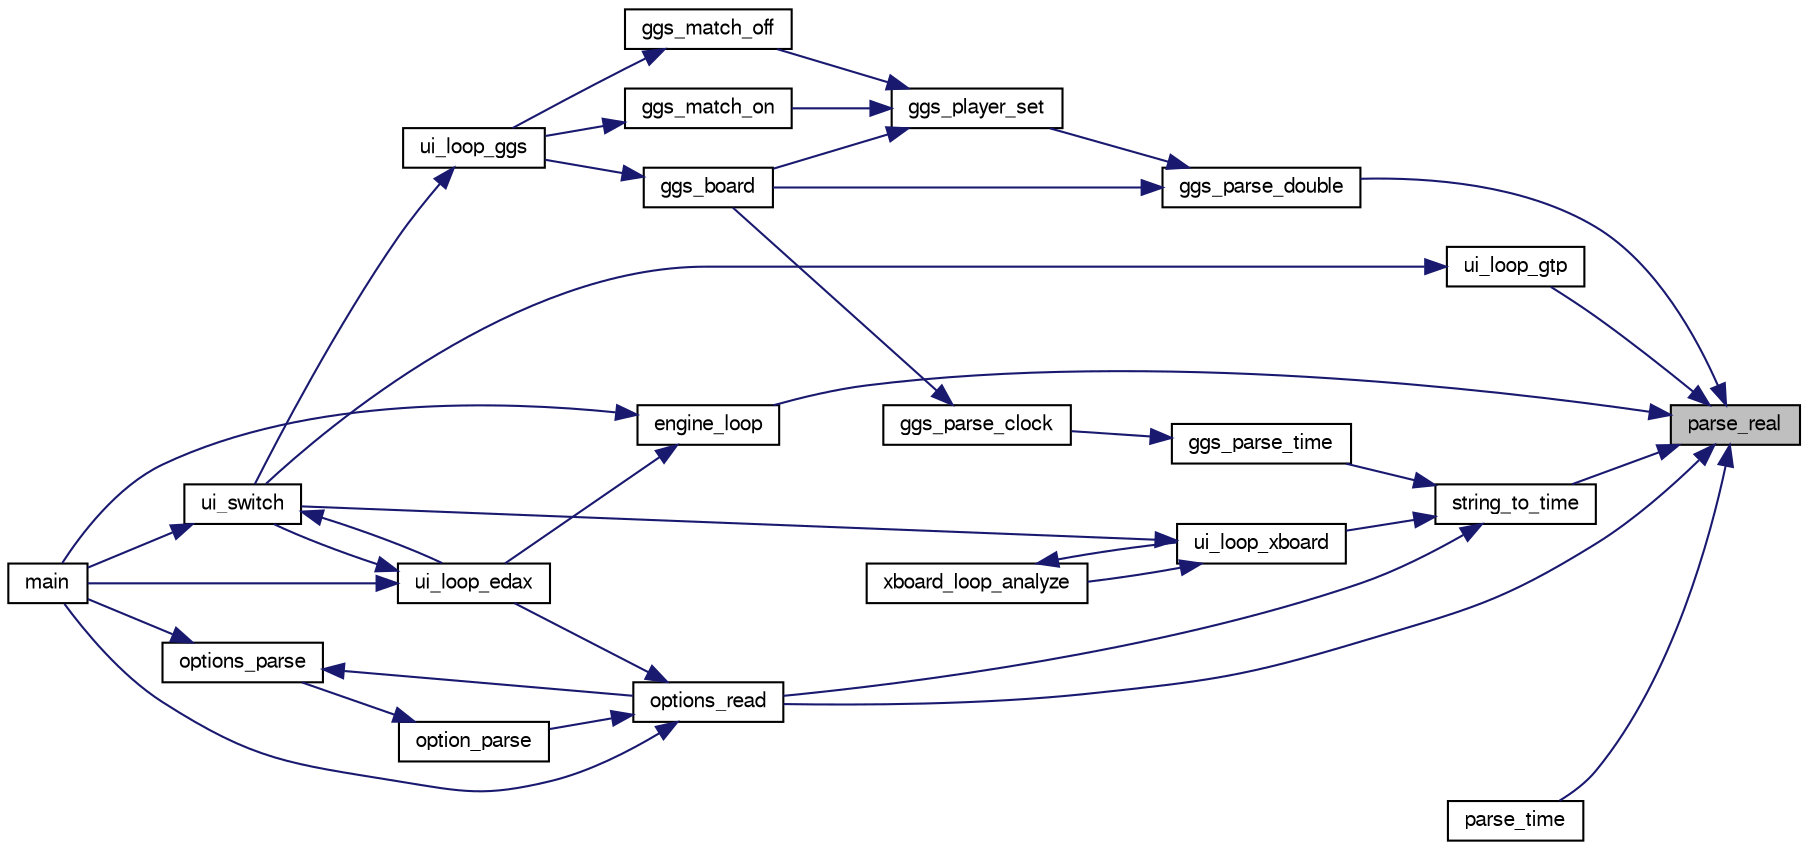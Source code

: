 digraph "parse_real"
{
 // LATEX_PDF_SIZE
  bgcolor="transparent";
  edge [fontname="FreeSans",fontsize="10",labelfontname="FreeSans",labelfontsize="10"];
  node [fontname="FreeSans",fontsize="10",shape=record];
  rankdir="RL";
  Node1 [label="parse_real",height=0.2,width=0.4,color="black", fillcolor="grey75", style="filled", fontcolor="black",tooltip="Parse a real number (as a double floating point)."];
  Node1 -> Node2 [dir="back",color="midnightblue",fontsize="10",style="solid",fontname="FreeSans"];
  Node2 [label="engine_loop",height=0.2,width=0.4,color="black",URL="$cassio_8c.html#a3c5b977358cdb105de103ac2c2829f01",tooltip="Loop event."];
  Node2 -> Node3 [dir="back",color="midnightblue",fontsize="10",style="solid",fontname="FreeSans"];
  Node3 [label="main",height=0.2,width=0.4,color="black",URL="$main_8c.html#a3c04138a5bfe5d72780bb7e82a18e627",tooltip="edax main function."];
  Node2 -> Node4 [dir="back",color="midnightblue",fontsize="10",style="solid",fontname="FreeSans"];
  Node4 [label="ui_loop_edax",height=0.2,width=0.4,color="black",URL="$edax_8c.html#a2354b96c7688bae32bedb6203d672f50",tooltip="Loop event."];
  Node4 -> Node3 [dir="back",color="midnightblue",fontsize="10",style="solid",fontname="FreeSans"];
  Node4 -> Node5 [dir="back",color="midnightblue",fontsize="10",style="solid",fontname="FreeSans"];
  Node5 [label="ui_switch",height=0.2,width=0.4,color="black",URL="$ui_8c.html#a4234d6b0fd690186ef0ec2fc2eba2d4d",tooltip="Switch between different User Interface."];
  Node5 -> Node3 [dir="back",color="midnightblue",fontsize="10",style="solid",fontname="FreeSans"];
  Node5 -> Node4 [dir="back",color="midnightblue",fontsize="10",style="solid",fontname="FreeSans"];
  Node1 -> Node6 [dir="back",color="midnightblue",fontsize="10",style="solid",fontname="FreeSans"];
  Node6 [label="ggs_parse_double",height=0.2,width=0.4,color="black",URL="$ggs_8c.html#ac637c7bb4b515a0368d814c2e10b9342",tooltip="ggs_parse_double"];
  Node6 -> Node7 [dir="back",color="midnightblue",fontsize="10",style="solid",fontname="FreeSans"];
  Node7 [label="ggs_board",height=0.2,width=0.4,color="black",URL="$ggs_8c.html#a63f1ce1416d9a7c378bdb930b7586505",tooltip="ggs_board"];
  Node7 -> Node8 [dir="back",color="midnightblue",fontsize="10",style="solid",fontname="FreeSans"];
  Node8 [label="ui_loop_ggs",height=0.2,width=0.4,color="black",URL="$ggs_8c.html#a245d5c8f964506584b8d505c7305eb94",tooltip="ui_loop_ggs"];
  Node8 -> Node5 [dir="back",color="midnightblue",fontsize="10",style="solid",fontname="FreeSans"];
  Node6 -> Node9 [dir="back",color="midnightblue",fontsize="10",style="solid",fontname="FreeSans"];
  Node9 [label="ggs_player_set",height=0.2,width=0.4,color="black",URL="$ggs_8c.html#a2fd026583915c73831fb9401717464f3",tooltip="ggs_player_set"];
  Node9 -> Node7 [dir="back",color="midnightblue",fontsize="10",style="solid",fontname="FreeSans"];
  Node9 -> Node10 [dir="back",color="midnightblue",fontsize="10",style="solid",fontname="FreeSans"];
  Node10 [label="ggs_match_off",height=0.2,width=0.4,color="black",URL="$ggs_8c.html#a8f06848b666fd366f6e26fb217214d21",tooltip="ggs_match_off"];
  Node10 -> Node8 [dir="back",color="midnightblue",fontsize="10",style="solid",fontname="FreeSans"];
  Node9 -> Node11 [dir="back",color="midnightblue",fontsize="10",style="solid",fontname="FreeSans"];
  Node11 [label="ggs_match_on",height=0.2,width=0.4,color="black",URL="$ggs_8c.html#a111a36cc555c8894c0abb1fa06babe31",tooltip="ggs_match_on"];
  Node11 -> Node8 [dir="back",color="midnightblue",fontsize="10",style="solid",fontname="FreeSans"];
  Node1 -> Node12 [dir="back",color="midnightblue",fontsize="10",style="solid",fontname="FreeSans"];
  Node12 [label="options_read",height=0.2,width=0.4,color="black",URL="$options_8c.html#abd70399170415e56d89b303e3ecf7f5a",tooltip="Read an option."];
  Node12 -> Node3 [dir="back",color="midnightblue",fontsize="10",style="solid",fontname="FreeSans"];
  Node12 -> Node13 [dir="back",color="midnightblue",fontsize="10",style="solid",fontname="FreeSans"];
  Node13 [label="option_parse",height=0.2,width=0.4,color="black",URL="$options_8c.html#a4ed43b013f2dae7fdf45172f563ca067",tooltip="parse an option from a string"];
  Node13 -> Node14 [dir="back",color="midnightblue",fontsize="10",style="solid",fontname="FreeSans"];
  Node14 [label="options_parse",height=0.2,width=0.4,color="black",URL="$options_8c.html#af1c6b2900c17be817795401ee70e0901",tooltip="parse options from a file"];
  Node14 -> Node3 [dir="back",color="midnightblue",fontsize="10",style="solid",fontname="FreeSans"];
  Node14 -> Node12 [dir="back",color="midnightblue",fontsize="10",style="solid",fontname="FreeSans"];
  Node12 -> Node4 [dir="back",color="midnightblue",fontsize="10",style="solid",fontname="FreeSans"];
  Node1 -> Node15 [dir="back",color="midnightblue",fontsize="10",style="solid",fontname="FreeSans"];
  Node15 [label="parse_time",height=0.2,width=0.4,color="black",URL="$util_8c.html#a24730bd89ce6b15019f0c59c8be64cb5",tooltip="parse time as \"D:HH:MM:SS.C\"."];
  Node1 -> Node16 [dir="back",color="midnightblue",fontsize="10",style="solid",fontname="FreeSans"];
  Node16 [label="string_to_time",height=0.2,width=0.4,color="black",URL="$util_8c.html#ae7e1797deb6cddf421419046a869bb7c",tooltip="Read time as \"D:HH:MM:SS.C\"."];
  Node16 -> Node17 [dir="back",color="midnightblue",fontsize="10",style="solid",fontname="FreeSans"];
  Node17 [label="ggs_parse_time",height=0.2,width=0.4,color="black",URL="$ggs_8c.html#a6b2f2f03bb067952199d314fbd88f17d",tooltip="ggs_parse_move"];
  Node17 -> Node18 [dir="back",color="midnightblue",fontsize="10",style="solid",fontname="FreeSans"];
  Node18 [label="ggs_parse_clock",height=0.2,width=0.4,color="black",URL="$ggs_8c.html#a7494470ebe53d867ce2dcd438fa5b583",tooltip="ggs_parse_clock"];
  Node18 -> Node7 [dir="back",color="midnightblue",fontsize="10",style="solid",fontname="FreeSans"];
  Node16 -> Node12 [dir="back",color="midnightblue",fontsize="10",style="solid",fontname="FreeSans"];
  Node16 -> Node19 [dir="back",color="midnightblue",fontsize="10",style="solid",fontname="FreeSans"];
  Node19 [label="ui_loop_xboard",height=0.2,width=0.4,color="black",URL="$ui_8h.html#af80ec70d3d08eb4c17c84d3997aaba0f",tooltip="Loop event."];
  Node19 -> Node5 [dir="back",color="midnightblue",fontsize="10",style="solid",fontname="FreeSans"];
  Node19 -> Node20 [dir="back",color="midnightblue",fontsize="10",style="solid",fontname="FreeSans"];
  Node20 [label="xboard_loop_analyze",height=0.2,width=0.4,color="black",URL="$xboard_8c.html#a6ec4f7e4a6e59e32b5eb95b566f098c8",tooltip="Analyze."];
  Node20 -> Node19 [dir="back",color="midnightblue",fontsize="10",style="solid",fontname="FreeSans"];
  Node1 -> Node21 [dir="back",color="midnightblue",fontsize="10",style="solid",fontname="FreeSans"];
  Node21 [label="ui_loop_gtp",height=0.2,width=0.4,color="black",URL="$gtp_8c.html#aa036470059be60da73acd63418093e1e",tooltip="Loop event."];
  Node21 -> Node5 [dir="back",color="midnightblue",fontsize="10",style="solid",fontname="FreeSans"];
}
